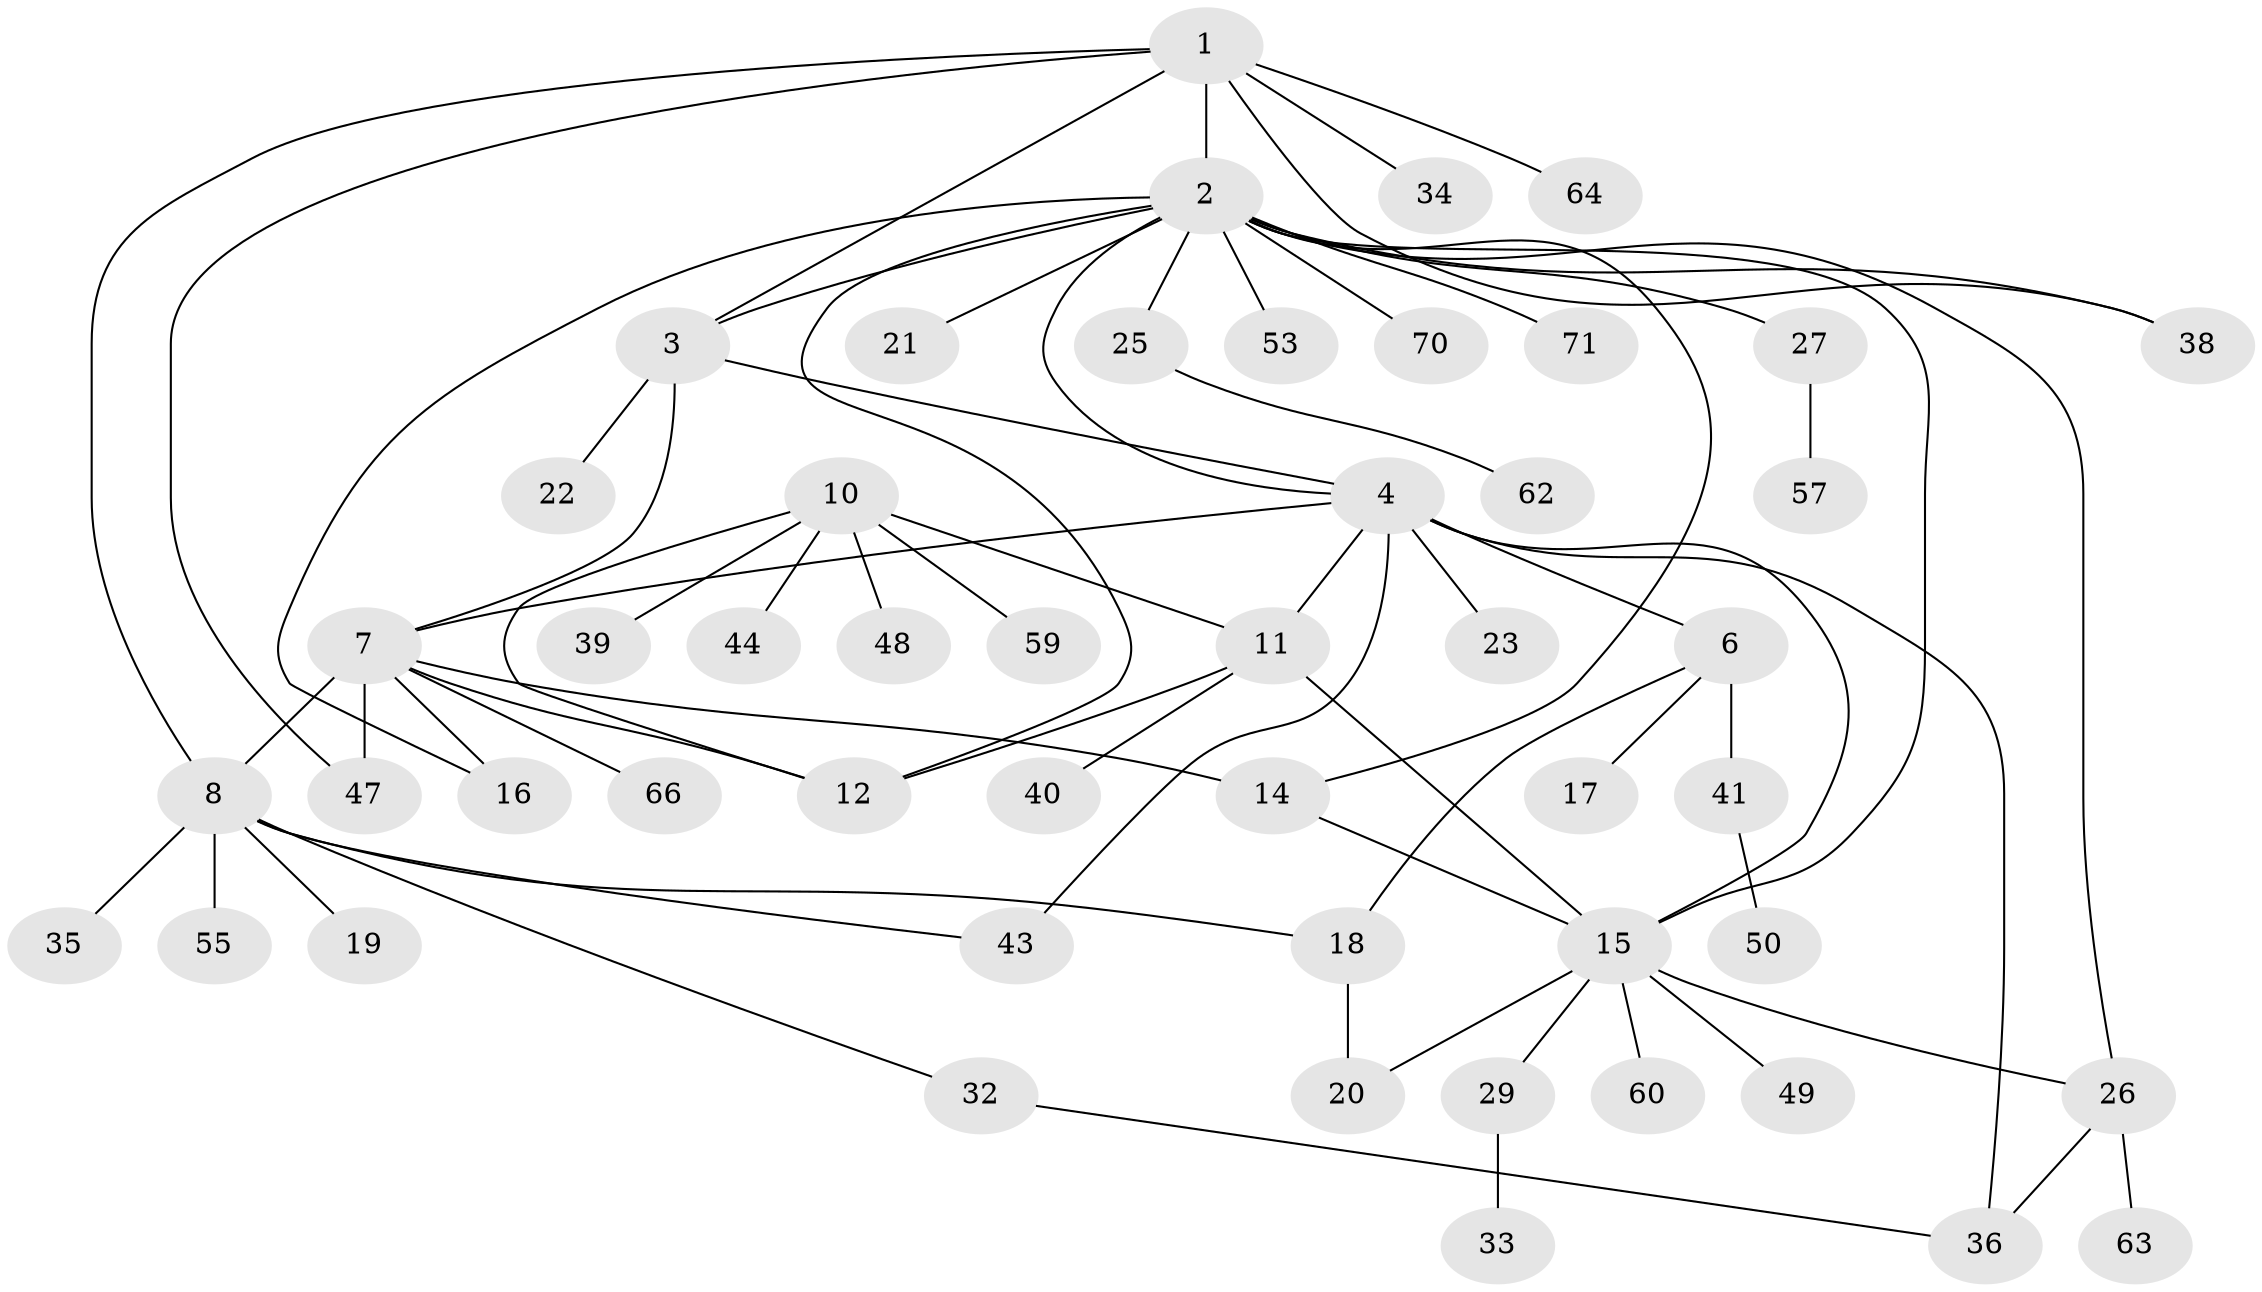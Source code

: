 // original degree distribution, {8: 0.0273972602739726, 5: 0.0547945205479452, 7: 0.0273972602739726, 6: 0.0410958904109589, 9: 0.0273972602739726, 3: 0.0958904109589041, 4: 0.0410958904109589, 2: 0.2602739726027397, 1: 0.4246575342465753}
// Generated by graph-tools (version 1.1) at 2025/42/03/06/25 10:42:09]
// undirected, 50 vertices, 69 edges
graph export_dot {
graph [start="1"]
  node [color=gray90,style=filled];
  1 [super="+28"];
  2 [super="+13"];
  3 [super="+30"];
  4 [super="+5"];
  6 [super="+46"];
  7 [super="+68"];
  8 [super="+9"];
  10 [super="+24"];
  11 [super="+72"];
  12;
  14;
  15 [super="+37"];
  16 [super="+69"];
  17;
  18 [super="+67"];
  19 [super="+65"];
  20 [super="+51"];
  21;
  22;
  23;
  25;
  26 [super="+58"];
  27 [super="+31"];
  29 [super="+56"];
  32;
  33 [super="+42"];
  34;
  35;
  36 [super="+45"];
  38;
  39;
  40 [super="+54"];
  41 [super="+61"];
  43;
  44 [super="+52"];
  47;
  48;
  49;
  50;
  53;
  55;
  57;
  59;
  60;
  62;
  63;
  64;
  66;
  70;
  71 [super="+73"];
  1 -- 2;
  1 -- 3;
  1 -- 8;
  1 -- 34;
  1 -- 38;
  1 -- 47;
  1 -- 64;
  2 -- 3;
  2 -- 12;
  2 -- 21;
  2 -- 25;
  2 -- 26;
  2 -- 27;
  2 -- 4;
  2 -- 38;
  2 -- 70;
  2 -- 71;
  2 -- 14;
  2 -- 15;
  2 -- 16;
  2 -- 53;
  3 -- 22;
  3 -- 4;
  3 -- 7;
  4 -- 6 [weight=2];
  4 -- 7;
  4 -- 11;
  4 -- 23;
  4 -- 36;
  4 -- 43;
  4 -- 15;
  6 -- 17;
  6 -- 18;
  6 -- 41;
  7 -- 8 [weight=2];
  7 -- 12;
  7 -- 14;
  7 -- 66;
  7 -- 47;
  7 -- 16;
  8 -- 32;
  8 -- 43;
  8 -- 35;
  8 -- 19;
  8 -- 55;
  8 -- 18;
  10 -- 11;
  10 -- 12;
  10 -- 48;
  10 -- 39;
  10 -- 59;
  10 -- 44;
  11 -- 12;
  11 -- 15;
  11 -- 40;
  14 -- 15;
  15 -- 26;
  15 -- 29;
  15 -- 20;
  15 -- 49;
  15 -- 60;
  18 -- 20;
  25 -- 62;
  26 -- 63;
  26 -- 36;
  27 -- 57;
  29 -- 33;
  32 -- 36;
  41 -- 50;
}
